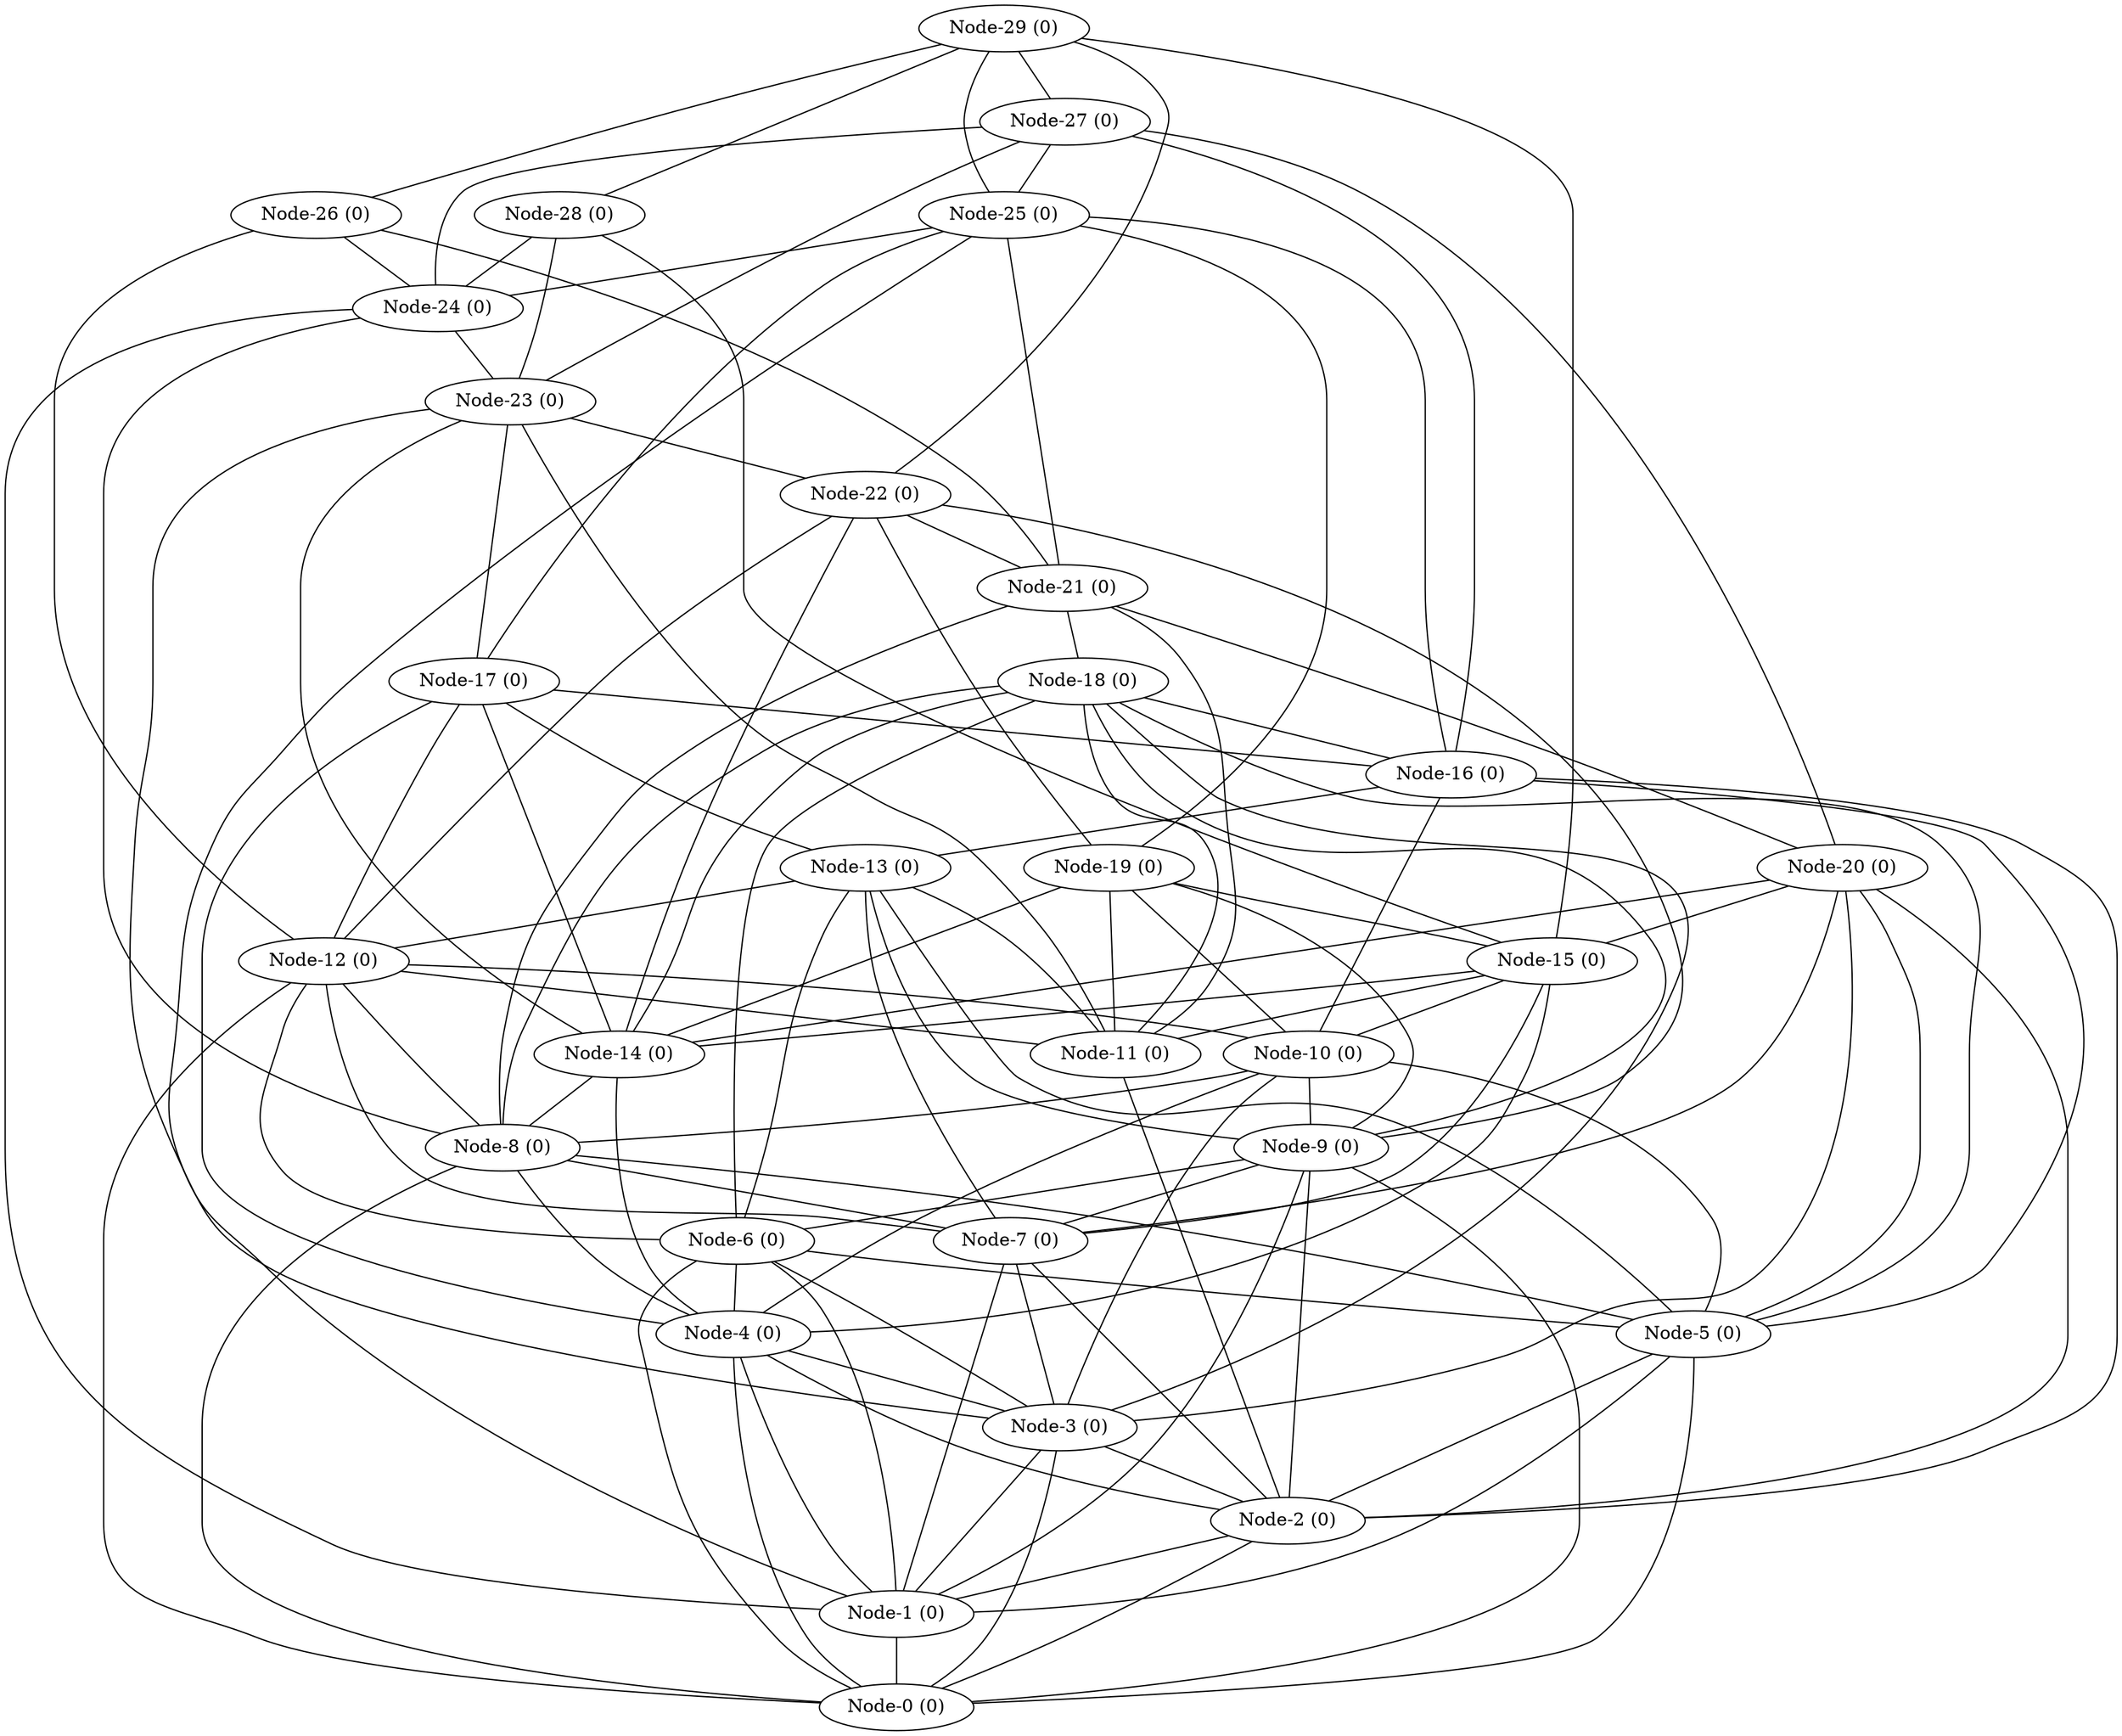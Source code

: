 graph a { 
1--0;
2--0;
2--1;
3--0;
3--1;
3--2;
4--0;
4--1;
4--2;
4--3;
5--0;
5--1;
5--2;
6--0;
6--1;
6--3;
6--4;
6--5;
7--1;
7--2;
7--3;
8--0;
8--4;
8--5;
8--7;
9--0;
9--1;
9--2;
9--6;
9--7;
10--3;
10--4;
10--5;
10--8;
10--9;
11--2;
12--0;
12--6;
12--7;
12--8;
12--10;
12--11;
13--5;
13--6;
13--7;
13--9;
13--11;
13--12;
14--4;
14--8;
15--4;
15--7;
15--10;
15--11;
15--14;
16--2;
16--5;
16--10;
16--13;
17--4;
17--12;
17--13;
17--14;
17--16;
18--3;
18--5;
18--6;
18--8;
18--9;
18--11;
18--14;
18--16;
19--9;
19--10;
19--11;
19--14;
19--15;
20--2;
20--3;
20--5;
20--7;
20--14;
20--15;
21--8;
21--11;
21--18;
21--20;
22--9;
22--12;
22--14;
22--19;
22--21;
23--3;
23--11;
23--14;
23--17;
23--22;
24--1;
24--8;
24--23;
25--1;
25--16;
25--17;
25--19;
25--21;
25--24;
26--12;
26--21;
26--24;
27--16;
27--20;
27--23;
27--24;
27--25;
28--15;
28--23;
28--24;
29--15;
29--22;
29--25;
29--26;
29--27;
29--28;
0 [label="Node-0 (0)"];
1 [label="Node-1 (0)"];
2 [label="Node-2 (0)"];
3 [label="Node-3 (0)"];
4 [label="Node-4 (0)"];
5 [label="Node-5 (0)"];
6 [label="Node-6 (0)"];
7 [label="Node-7 (0)"];
8 [label="Node-8 (0)"];
9 [label="Node-9 (0)"];
10 [label="Node-10 (0)"];
11 [label="Node-11 (0)"];
12 [label="Node-12 (0)"];
13 [label="Node-13 (0)"];
14 [label="Node-14 (0)"];
15 [label="Node-15 (0)"];
16 [label="Node-16 (0)"];
17 [label="Node-17 (0)"];
18 [label="Node-18 (0)"];
19 [label="Node-19 (0)"];
20 [label="Node-20 (0)"];
21 [label="Node-21 (0)"];
22 [label="Node-22 (0)"];
23 [label="Node-23 (0)"];
24 [label="Node-24 (0)"];
25 [label="Node-25 (0)"];
26 [label="Node-26 (0)"];
27 [label="Node-27 (0)"];
28 [label="Node-28 (0)"];
29 [label="Node-29 (0)"];
}
